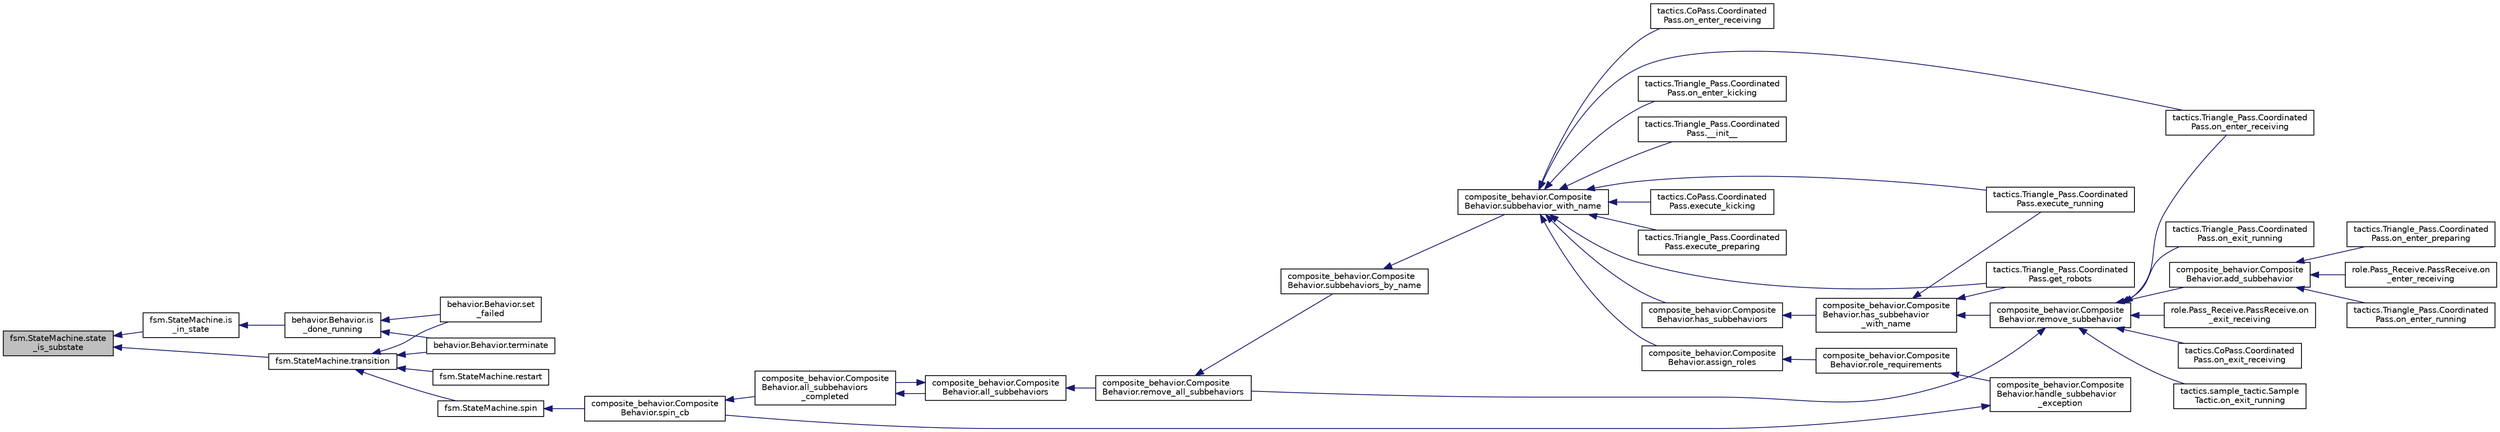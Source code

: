 digraph "fsm.StateMachine.state_is_substate"
{
 // INTERACTIVE_SVG=YES
  edge [fontname="Helvetica",fontsize="10",labelfontname="Helvetica",labelfontsize="10"];
  node [fontname="Helvetica",fontsize="10",shape=record];
  rankdir="LR";
  Node1 [label="fsm.StateMachine.state\l_is_substate",height=0.2,width=0.4,color="black", fillcolor="grey75", style="filled", fontcolor="black"];
  Node1 -> Node2 [dir="back",color="midnightblue",fontsize="10",style="solid",fontname="Helvetica"];
  Node2 [label="fsm.StateMachine.is\l_in_state",height=0.2,width=0.4,color="black", fillcolor="white", style="filled",URL="$d4/dd8/classfsm_1_1_state_machine.html#a063f09b89a9c98290a955f93279496f6"];
  Node2 -> Node3 [dir="back",color="midnightblue",fontsize="10",style="solid",fontname="Helvetica"];
  Node3 [label="behavior.Behavior.is\l_done_running",height=0.2,width=0.4,color="black", fillcolor="white", style="filled",URL="$d3/d7e/classbehavior_1_1_behavior.html#ae8efa2b6dc9ec6e796755654353bac68",tooltip="Whether or not the Behavior is running Because we use hierarchial state machines, a behavior never be..."];
  Node3 -> Node4 [dir="back",color="midnightblue",fontsize="10",style="solid",fontname="Helvetica"];
  Node4 [label="behavior.Behavior.set\l_failed",height=0.2,width=0.4,color="black", fillcolor="white", style="filled",URL="$d3/d7e/classbehavior_1_1_behavior.html#a8ba2f0ba4ad9a17c1757ef332e180785",tooltip="Set the behavior to failed if sub behaviors remains uncompleted. "];
  Node3 -> Node5 [dir="back",color="midnightblue",fontsize="10",style="solid",fontname="Helvetica"];
  Node5 [label="behavior.Behavior.terminate",height=0.2,width=0.4,color="black", fillcolor="white", style="filled",URL="$d3/d7e/classbehavior_1_1_behavior.html#a0c45f71aa5f18bfca2d4ebd859471f2e",tooltip="Transitions the Behavior into a terminal state (either completed or cancelled) "];
  Node1 -> Node6 [dir="back",color="midnightblue",fontsize="10",style="solid",fontname="Helvetica"];
  Node6 [label="fsm.StateMachine.transition",height=0.2,width=0.4,color="black", fillcolor="white", style="filled",URL="$d4/dd8/classfsm_1_1_state_machine.html#a3ada22b8d508be982f681cde63fca674"];
  Node6 -> Node4 [dir="back",color="midnightblue",fontsize="10",style="solid",fontname="Helvetica"];
  Node6 -> Node5 [dir="back",color="midnightblue",fontsize="10",style="solid",fontname="Helvetica"];
  Node6 -> Node7 [dir="back",color="midnightblue",fontsize="10",style="solid",fontname="Helvetica"];
  Node7 [label="fsm.StateMachine.restart",height=0.2,width=0.4,color="black", fillcolor="white", style="filled",URL="$d4/dd8/classfsm_1_1_state_machine.html#a8a4f68b6016e1c759635eeea747912f3"];
  Node6 -> Node8 [dir="back",color="midnightblue",fontsize="10",style="solid",fontname="Helvetica"];
  Node8 [label="fsm.StateMachine.spin",height=0.2,width=0.4,color="black", fillcolor="white", style="filled",URL="$d4/dd8/classfsm_1_1_state_machine.html#a23c3e817663c1200e4f831a051ac9aa3"];
  Node8 -> Node9 [dir="back",color="midnightblue",fontsize="10",style="solid",fontname="Helvetica"];
  Node9 [label="composite_behavior.Composite\lBehavior.spin_cb",height=0.2,width=0.4,color="black", fillcolor="white", style="filled",URL="$d8/d31/classcomposite__behavior_1_1_composite_behavior.html#aa00b5ef75a6b70c8e343af128db6d026",tooltip="Override StateMachine.spin() so we can call spin() on subbehaviors. "];
  Node9 -> Node10 [dir="back",color="midnightblue",fontsize="10",style="solid",fontname="Helvetica"];
  Node10 [label="composite_behavior.Composite\lBehavior.all_subbehaviors\l_completed",height=0.2,width=0.4,color="black", fillcolor="white", style="filled",URL="$d8/d31/classcomposite__behavior_1_1_composite_behavior.html#ae87f69a5e0e981379f3dbb60f36f243e"];
  Node10 -> Node11 [dir="back",color="midnightblue",fontsize="10",style="solid",fontname="Helvetica"];
  Node11 [label="composite_behavior.Composite\lBehavior.all_subbehaviors",height=0.2,width=0.4,color="black", fillcolor="white", style="filled",URL="$d8/d31/classcomposite__behavior_1_1_composite_behavior.html#ab49315947440ab069de8ef72042a7710"];
  Node11 -> Node10 [dir="back",color="midnightblue",fontsize="10",style="solid",fontname="Helvetica"];
  Node11 -> Node12 [dir="back",color="midnightblue",fontsize="10",style="solid",fontname="Helvetica"];
  Node12 [label="composite_behavior.Composite\lBehavior.remove_all_subbehaviors",height=0.2,width=0.4,color="black", fillcolor="white", style="filled",URL="$d8/d31/classcomposite__behavior_1_1_composite_behavior.html#a3043802726a55cdc1b1b394302f76c8b"];
  Node12 -> Node13 [dir="back",color="midnightblue",fontsize="10",style="solid",fontname="Helvetica"];
  Node13 [label="composite_behavior.Composite\lBehavior.subbehaviors_by_name",height=0.2,width=0.4,color="black", fillcolor="white", style="filled",URL="$d8/d31/classcomposite__behavior_1_1_composite_behavior.html#a5d00edc2e7d1973717da20eb8e561886"];
  Node13 -> Node14 [dir="back",color="midnightblue",fontsize="10",style="solid",fontname="Helvetica"];
  Node14 [label="composite_behavior.Composite\lBehavior.subbehavior_with_name",height=0.2,width=0.4,color="black", fillcolor="white", style="filled",URL="$d8/d31/classcomposite__behavior_1_1_composite_behavior.html#aa4a76123e41964c2af478086d44437d7"];
  Node14 -> Node15 [dir="back",color="midnightblue",fontsize="10",style="solid",fontname="Helvetica"];
  Node15 [label="tactics.Triangle_Pass.Coordinated\lPass.__init__",height=0.2,width=0.4,color="black", fillcolor="white", style="filled",URL="$d1/da3/classtactics_1_1_triangle___pass_1_1_coordinated_pass.html#a4fe6c4ea042657302c9cbafa14a81796",tooltip="Init method for CoordinatedPass. "];
  Node14 -> Node16 [dir="back",color="midnightblue",fontsize="10",style="solid",fontname="Helvetica"];
  Node16 [label="composite_behavior.Composite\lBehavior.assign_roles",height=0.2,width=0.4,color="black", fillcolor="white", style="filled",URL="$d8/d31/classcomposite__behavior_1_1_composite_behavior.html#ac6188093adfc2863bf1fad3f380d8fb7",tooltip="assignments is a tree with the same structure as that returned by role_requirements() the only differ..."];
  Node16 -> Node17 [dir="back",color="midnightblue",fontsize="10",style="solid",fontname="Helvetica"];
  Node17 [label="composite_behavior.Composite\lBehavior.role_requirements",height=0.2,width=0.4,color="black", fillcolor="white", style="filled",URL="$d8/d31/classcomposite__behavior_1_1_composite_behavior.html#a1c16307c571cf7e688c8dfa064fa411a",tooltip="returns a tree of role_requirements "];
  Node17 -> Node18 [dir="back",color="midnightblue",fontsize="10",style="solid",fontname="Helvetica"];
  Node18 [label="composite_behavior.Composite\lBehavior.handle_subbehavior\l_exception",height=0.2,width=0.4,color="black", fillcolor="white", style="filled",URL="$d8/d31/classcomposite__behavior_1_1_composite_behavior.html#a04d570e611e6d2b9f578e627c7b1058c",tooltip="Override point for exception handling this is called whenever a subbehavior throws an exception durin..."];
  Node18 -> Node9 [dir="back",color="midnightblue",fontsize="10",style="solid",fontname="Helvetica"];
  Node14 -> Node19 [dir="back",color="midnightblue",fontsize="10",style="solid",fontname="Helvetica"];
  Node19 [label="tactics.CoPass.Coordinated\lPass.execute_kicking",height=0.2,width=0.4,color="black", fillcolor="white", style="filled",URL="$d7/d46/classtactics_1_1_co_pass_1_1_coordinated_pass.html#af730607313f628dd0d83dc7449f7d293"];
  Node14 -> Node20 [dir="back",color="midnightblue",fontsize="10",style="solid",fontname="Helvetica"];
  Node20 [label="tactics.Triangle_Pass.Coordinated\lPass.execute_preparing",height=0.2,width=0.4,color="black", fillcolor="white", style="filled",URL="$d1/da3/classtactics_1_1_triangle___pass_1_1_coordinated_pass.html#afd3f9a71951328a8ccd290379e3a64c7"];
  Node14 -> Node21 [dir="back",color="midnightblue",fontsize="10",style="solid",fontname="Helvetica"];
  Node21 [label="tactics.Triangle_Pass.Coordinated\lPass.execute_running",height=0.2,width=0.4,color="black", fillcolor="white", style="filled",URL="$d1/da3/classtactics_1_1_triangle___pass_1_1_coordinated_pass.html#ae22d68d776626a46092c3bcac97b0ccf"];
  Node14 -> Node22 [dir="back",color="midnightblue",fontsize="10",style="solid",fontname="Helvetica"];
  Node22 [label="tactics.Triangle_Pass.Coordinated\lPass.get_robots",height=0.2,width=0.4,color="black", fillcolor="white", style="filled",URL="$d1/da3/classtactics_1_1_triangle___pass_1_1_coordinated_pass.html#a08fa9ca5d1119ee06023667fb92b9f12"];
  Node14 -> Node23 [dir="back",color="midnightblue",fontsize="10",style="solid",fontname="Helvetica"];
  Node23 [label="composite_behavior.Composite\lBehavior.has_subbehaviors",height=0.2,width=0.4,color="black", fillcolor="white", style="filled",URL="$d8/d31/classcomposite__behavior_1_1_composite_behavior.html#a4c28a6798f91f72f997c1e531a55b66a"];
  Node23 -> Node24 [dir="back",color="midnightblue",fontsize="10",style="solid",fontname="Helvetica"];
  Node24 [label="composite_behavior.Composite\lBehavior.has_subbehavior\l_with_name",height=0.2,width=0.4,color="black", fillcolor="white", style="filled",URL="$d8/d31/classcomposite__behavior_1_1_composite_behavior.html#aeb7881a4a7fee7eba0c0b62de7f78be0"];
  Node24 -> Node21 [dir="back",color="midnightblue",fontsize="10",style="solid",fontname="Helvetica"];
  Node24 -> Node22 [dir="back",color="midnightblue",fontsize="10",style="solid",fontname="Helvetica"];
  Node24 -> Node25 [dir="back",color="midnightblue",fontsize="10",style="solid",fontname="Helvetica"];
  Node25 [label="composite_behavior.Composite\lBehavior.remove_subbehavior",height=0.2,width=0.4,color="black", fillcolor="white", style="filled",URL="$d8/d31/classcomposite__behavior_1_1_composite_behavior.html#ae6c61d431765827d62cd67815d54f993"];
  Node25 -> Node26 [dir="back",color="midnightblue",fontsize="10",style="solid",fontname="Helvetica"];
  Node26 [label="composite_behavior.Composite\lBehavior.add_subbehavior",height=0.2,width=0.4,color="black", fillcolor="white", style="filled",URL="$d8/d31/classcomposite__behavior_1_1_composite_behavior.html#ab34ed11fc9a28fa382487e9627f0c427",tooltip="Adds a subbehavior in composite behavior. "];
  Node26 -> Node27 [dir="back",color="midnightblue",fontsize="10",style="solid",fontname="Helvetica"];
  Node27 [label="tactics.Triangle_Pass.Coordinated\lPass.on_enter_preparing",height=0.2,width=0.4,color="black", fillcolor="white", style="filled",URL="$d1/da3/classtactics_1_1_triangle___pass_1_1_coordinated_pass.html#ab99b7ac2c8351b20d0d38b3c3b17c937"];
  Node26 -> Node28 [dir="back",color="midnightblue",fontsize="10",style="solid",fontname="Helvetica"];
  Node28 [label="role.Pass_Receive.PassReceive.on\l_enter_receiving",height=0.2,width=0.4,color="black", fillcolor="white", style="filled",URL="$d6/df0/classrole_1_1_pass___receive_1_1_pass_receive.html#a7c118d1a2e82f17751d9ce95fd850816"];
  Node26 -> Node29 [dir="back",color="midnightblue",fontsize="10",style="solid",fontname="Helvetica"];
  Node29 [label="tactics.Triangle_Pass.Coordinated\lPass.on_enter_running",height=0.2,width=0.4,color="black", fillcolor="white", style="filled",URL="$d1/da3/classtactics_1_1_triangle___pass_1_1_coordinated_pass.html#ad4e1186c38f9ff04c191323bca6670f9"];
  Node25 -> Node30 [dir="back",color="midnightblue",fontsize="10",style="solid",fontname="Helvetica"];
  Node30 [label="tactics.Triangle_Pass.Coordinated\lPass.on_enter_receiving",height=0.2,width=0.4,color="black", fillcolor="white", style="filled",URL="$d1/da3/classtactics_1_1_triangle___pass_1_1_coordinated_pass.html#a0391740f432d549ca2febd9e762bcf82"];
  Node25 -> Node31 [dir="back",color="midnightblue",fontsize="10",style="solid",fontname="Helvetica"];
  Node31 [label="role.Pass_Receive.PassReceive.on\l_exit_receiving",height=0.2,width=0.4,color="black", fillcolor="white", style="filled",URL="$d6/df0/classrole_1_1_pass___receive_1_1_pass_receive.html#a7d4cfe38f15c8ca999ddf31c7f146bcf"];
  Node25 -> Node32 [dir="back",color="midnightblue",fontsize="10",style="solid",fontname="Helvetica"];
  Node32 [label="tactics.CoPass.Coordinated\lPass.on_exit_receiving",height=0.2,width=0.4,color="black", fillcolor="white", style="filled",URL="$d7/d46/classtactics_1_1_co_pass_1_1_coordinated_pass.html#a35baf1f07ffd750d2d63a011639a83c5"];
  Node25 -> Node33 [dir="back",color="midnightblue",fontsize="10",style="solid",fontname="Helvetica"];
  Node33 [label="tactics.sample_tactic.Sample\lTactic.on_exit_running",height=0.2,width=0.4,color="black", fillcolor="white", style="filled",URL="$d0/dad/classtactics_1_1sample__tactic_1_1_sample_tactic.html#ae09f64bb18d9b43de52c8e0fafb99119"];
  Node25 -> Node34 [dir="back",color="midnightblue",fontsize="10",style="solid",fontname="Helvetica"];
  Node34 [label="tactics.Triangle_Pass.Coordinated\lPass.on_exit_running",height=0.2,width=0.4,color="black", fillcolor="white", style="filled",URL="$d1/da3/classtactics_1_1_triangle___pass_1_1_coordinated_pass.html#ae18127989ae5df3d8a2b4bc71df43970"];
  Node25 -> Node12 [dir="back",color="midnightblue",fontsize="10",style="solid",fontname="Helvetica"];
  Node14 -> Node35 [dir="back",color="midnightblue",fontsize="10",style="solid",fontname="Helvetica"];
  Node35 [label="tactics.Triangle_Pass.Coordinated\lPass.on_enter_kicking",height=0.2,width=0.4,color="black", fillcolor="white", style="filled",URL="$d1/da3/classtactics_1_1_triangle___pass_1_1_coordinated_pass.html#ae331cd66d802a6edc0e8572e4fd0ea2e"];
  Node14 -> Node30 [dir="back",color="midnightblue",fontsize="10",style="solid",fontname="Helvetica"];
  Node14 -> Node36 [dir="back",color="midnightblue",fontsize="10",style="solid",fontname="Helvetica"];
  Node36 [label="tactics.CoPass.Coordinated\lPass.on_enter_receiving",height=0.2,width=0.4,color="black", fillcolor="white", style="filled",URL="$d7/d46/classtactics_1_1_co_pass_1_1_coordinated_pass.html#a92f94071d1e7dea2b07e124dec5b1dac"];
}
